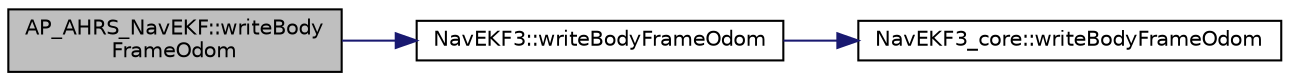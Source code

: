 digraph "AP_AHRS_NavEKF::writeBodyFrameOdom"
{
 // INTERACTIVE_SVG=YES
  edge [fontname="Helvetica",fontsize="10",labelfontname="Helvetica",labelfontsize="10"];
  node [fontname="Helvetica",fontsize="10",shape=record];
  rankdir="LR";
  Node1 [label="AP_AHRS_NavEKF::writeBody\lFrameOdom",height=0.2,width=0.4,color="black", fillcolor="grey75", style="filled", fontcolor="black"];
  Node1 -> Node2 [color="midnightblue",fontsize="10",style="solid",fontname="Helvetica"];
  Node2 [label="NavEKF3::writeBodyFrameOdom",height=0.2,width=0.4,color="black", fillcolor="white", style="filled",URL="$classNavEKF3.html#a6d6593491b092dd1297413a5d029c684"];
  Node2 -> Node3 [color="midnightblue",fontsize="10",style="solid",fontname="Helvetica"];
  Node3 [label="NavEKF3_core::writeBodyFrameOdom",height=0.2,width=0.4,color="black", fillcolor="white", style="filled",URL="$classNavEKF3__core.html#a73aaaf88211ed7711b81498500f26ffa"];
}
